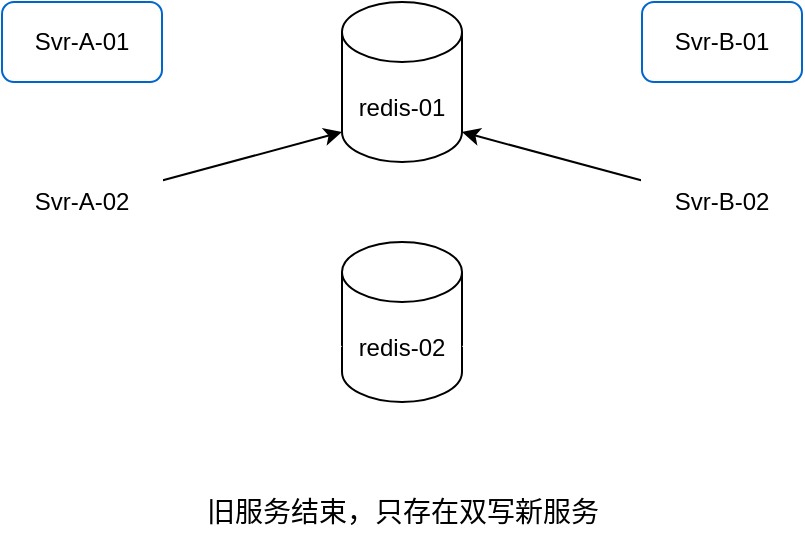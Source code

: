 <mxfile>
    <diagram id="aTmyUwazJOv9AOSmKgip" name="第 1 页">
        <mxGraphModel dx="1186" dy="683" grid="1" gridSize="10" guides="1" tooltips="1" connect="1" arrows="1" fold="1" page="1" pageScale="1" pageWidth="1169" pageHeight="827" math="0" shadow="0">
            <root>
                <mxCell id="0"/>
                <mxCell id="1" parent="0"/>
                <mxCell id="14" value="redis-01" style="shape=cylinder3;whiteSpace=wrap;html=1;boundedLbl=1;backgroundOutline=1;size=15;" parent="1" vertex="1">
                    <mxGeometry x="370" y="200" width="60" height="80" as="geometry"/>
                </mxCell>
                <mxCell id="15" value="旧服务结束，只存在双写新服务" style="text;html=1;align=center;verticalAlign=middle;resizable=0;points=[];autosize=1;strokeColor=none;fillColor=none;fontSize=14;" parent="1" vertex="1">
                    <mxGeometry x="290" y="440" width="220" height="30" as="geometry"/>
                </mxCell>
                <mxCell id="16" value="redis-02" style="shape=cylinder3;whiteSpace=wrap;html=1;boundedLbl=1;backgroundOutline=1;size=15;" parent="1" vertex="1">
                    <mxGeometry x="370" y="320" width="60" height="80" as="geometry"/>
                </mxCell>
                <mxCell id="19" style="edgeStyle=none;html=1;entryX=0;entryY=1;entryDx=0;entryDy=-15;entryPerimeter=0;" parent="1" source="17" target="14" edge="1">
                    <mxGeometry relative="1" as="geometry"/>
                </mxCell>
                <mxCell id="20" style="edgeStyle=none;html=1;entryX=0;entryY=0;entryDx=0;entryDy=52.5;entryPerimeter=0;dashed=1;dashPattern=12 12;strokeColor=#FFFFFF;" parent="1" source="17" target="16" edge="1">
                    <mxGeometry relative="1" as="geometry"/>
                </mxCell>
                <mxCell id="17" value="Svr-A-02" style="rounded=1;whiteSpace=wrap;html=1;strokeColor=#FFFFFF;" parent="1" vertex="1">
                    <mxGeometry x="200" y="280" width="80" height="40" as="geometry"/>
                </mxCell>
                <mxCell id="21" style="edgeStyle=none;html=1;entryX=1;entryY=1;entryDx=0;entryDy=-15;entryPerimeter=0;" parent="1" source="18" target="14" edge="1">
                    <mxGeometry relative="1" as="geometry"/>
                </mxCell>
                <mxCell id="22" style="edgeStyle=none;html=1;entryX=1;entryY=0;entryDx=0;entryDy=52.5;entryPerimeter=0;dashed=1;dashPattern=12 12;strokeColor=#FFFFFF;" parent="1" source="18" target="16" edge="1">
                    <mxGeometry relative="1" as="geometry"/>
                </mxCell>
                <mxCell id="18" value="Svr-B-02" style="rounded=1;whiteSpace=wrap;html=1;strokeColor=#FFFFFF;" parent="1" vertex="1">
                    <mxGeometry x="520" y="280" width="80" height="40" as="geometry"/>
                </mxCell>
                <mxCell id="23" value="Svr-A-01" style="rounded=1;whiteSpace=wrap;html=1;strokeColor=#0066CC;" vertex="1" parent="1">
                    <mxGeometry x="200" y="200" width="80" height="40" as="geometry"/>
                </mxCell>
                <mxCell id="24" value="Svr-B-01" style="rounded=1;whiteSpace=wrap;html=1;strokeColor=#0066CC;" vertex="1" parent="1">
                    <mxGeometry x="520" y="200" width="80" height="40" as="geometry"/>
                </mxCell>
            </root>
        </mxGraphModel>
    </diagram>
</mxfile>